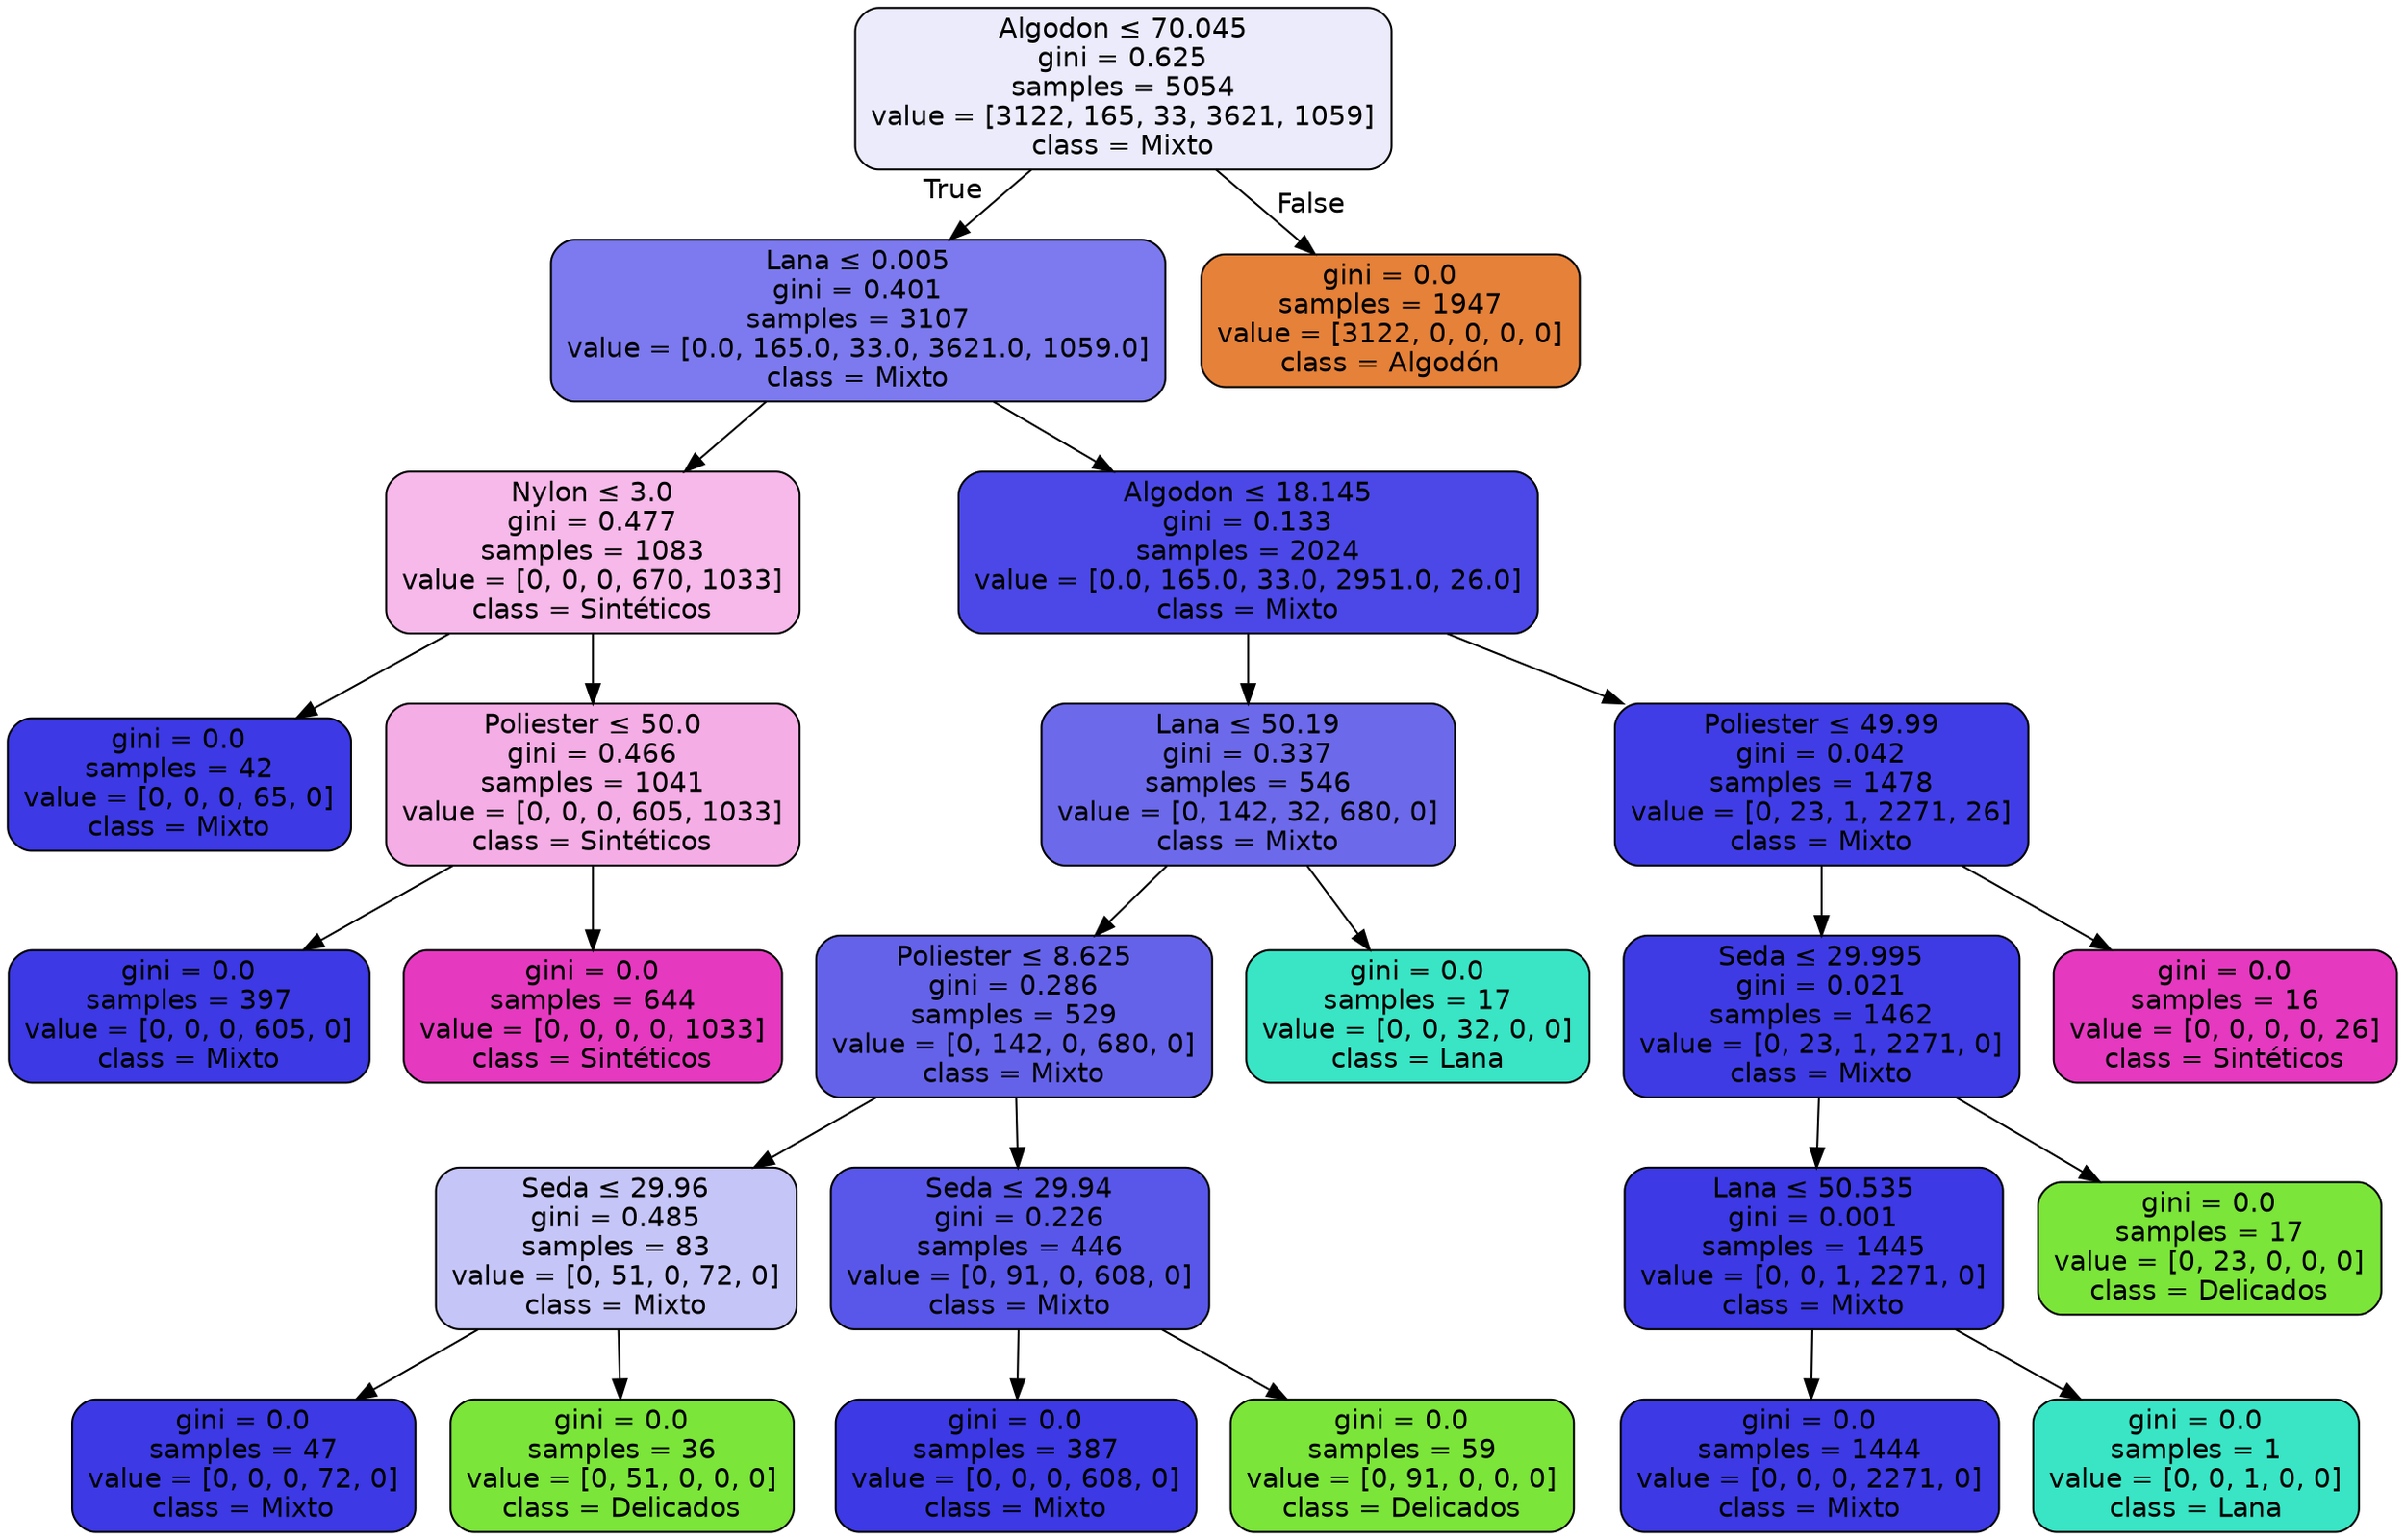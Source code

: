 digraph Tree {
node [shape=box, style="filled, rounded", color="black", fontname="helvetica"] ;
edge [fontname="helvetica"] ;
0 [label=<Algodon &le; 70.045<br/>gini = 0.625<br/>samples = 5054<br/>value = [3122, 165, 33, 3621, 1059]<br/>class = Mixto>, fillcolor="#ebebfc"] ;
1 [label=<Lana &le; 0.005<br/>gini = 0.401<br/>samples = 3107<br/>value = [0.0, 165.0, 33.0, 3621.0, 1059.0]<br/>class = Mixto>, fillcolor="#7c7aee"] ;
0 -> 1 [labeldistance=2.5, labelangle=45, headlabel="True"] ;
2 [label=<Nylon &le; 3.0<br/>gini = 0.477<br/>samples = 1083<br/>value = [0, 0, 0, 670, 1033]<br/>class = Sintéticos>, fillcolor="#f6b9e9"] ;
1 -> 2 ;
3 [label=<gini = 0.0<br/>samples = 42<br/>value = [0, 0, 0, 65, 0]<br/>class = Mixto>, fillcolor="#3c39e5"] ;
2 -> 3 ;
4 [label=<Poliester &le; 50.0<br/>gini = 0.466<br/>samples = 1041<br/>value = [0, 0, 0, 605, 1033]<br/>class = Sintéticos>, fillcolor="#f4ade5"] ;
2 -> 4 ;
5 [label=<gini = 0.0<br/>samples = 397<br/>value = [0, 0, 0, 605, 0]<br/>class = Mixto>, fillcolor="#3c39e5"] ;
4 -> 5 ;
6 [label=<gini = 0.0<br/>samples = 644<br/>value = [0, 0, 0, 0, 1033]<br/>class = Sintéticos>, fillcolor="#e539c0"] ;
4 -> 6 ;
7 [label=<Algodon &le; 18.145<br/>gini = 0.133<br/>samples = 2024<br/>value = [0.0, 165.0, 33.0, 2951.0, 26.0]<br/>class = Mixto>, fillcolor="#4b48e7"] ;
1 -> 7 ;
8 [label=<Lana &le; 50.19<br/>gini = 0.337<br/>samples = 546<br/>value = [0, 142, 32, 680, 0]<br/>class = Mixto>, fillcolor="#6c69eb"] ;
7 -> 8 ;
9 [label=<Poliester &le; 8.625<br/>gini = 0.286<br/>samples = 529<br/>value = [0, 142, 0, 680, 0]<br/>class = Mixto>, fillcolor="#6562ea"] ;
8 -> 9 ;
10 [label=<Seda &le; 29.96<br/>gini = 0.485<br/>samples = 83<br/>value = [0, 51, 0, 72, 0]<br/>class = Mixto>, fillcolor="#c6c5f7"] ;
9 -> 10 ;
11 [label=<gini = 0.0<br/>samples = 47<br/>value = [0, 0, 0, 72, 0]<br/>class = Mixto>, fillcolor="#3c39e5"] ;
10 -> 11 ;
12 [label=<gini = 0.0<br/>samples = 36<br/>value = [0, 51, 0, 0, 0]<br/>class = Delicados>, fillcolor="#7be539"] ;
10 -> 12 ;
13 [label=<Seda &le; 29.94<br/>gini = 0.226<br/>samples = 446<br/>value = [0, 91, 0, 608, 0]<br/>class = Mixto>, fillcolor="#5957e9"] ;
9 -> 13 ;
14 [label=<gini = 0.0<br/>samples = 387<br/>value = [0, 0, 0, 608, 0]<br/>class = Mixto>, fillcolor="#3c39e5"] ;
13 -> 14 ;
15 [label=<gini = 0.0<br/>samples = 59<br/>value = [0, 91, 0, 0, 0]<br/>class = Delicados>, fillcolor="#7be539"] ;
13 -> 15 ;
16 [label=<gini = 0.0<br/>samples = 17<br/>value = [0, 0, 32, 0, 0]<br/>class = Lana>, fillcolor="#39e5c5"] ;
8 -> 16 ;
17 [label=<Poliester &le; 49.99<br/>gini = 0.042<br/>samples = 1478<br/>value = [0, 23, 1, 2271, 26]<br/>class = Mixto>, fillcolor="#403de6"] ;
7 -> 17 ;
18 [label=<Seda &le; 29.995<br/>gini = 0.021<br/>samples = 1462<br/>value = [0, 23, 1, 2271, 0]<br/>class = Mixto>, fillcolor="#3e3be5"] ;
17 -> 18 ;
19 [label=<Lana &le; 50.535<br/>gini = 0.001<br/>samples = 1445<br/>value = [0, 0, 1, 2271, 0]<br/>class = Mixto>, fillcolor="#3c39e5"] ;
18 -> 19 ;
20 [label=<gini = 0.0<br/>samples = 1444<br/>value = [0, 0, 0, 2271, 0]<br/>class = Mixto>, fillcolor="#3c39e5"] ;
19 -> 20 ;
21 [label=<gini = 0.0<br/>samples = 1<br/>value = [0, 0, 1, 0, 0]<br/>class = Lana>, fillcolor="#39e5c5"] ;
19 -> 21 ;
22 [label=<gini = 0.0<br/>samples = 17<br/>value = [0, 23, 0, 0, 0]<br/>class = Delicados>, fillcolor="#7be539"] ;
18 -> 22 ;
23 [label=<gini = 0.0<br/>samples = 16<br/>value = [0, 0, 0, 0, 26]<br/>class = Sintéticos>, fillcolor="#e539c0"] ;
17 -> 23 ;
24 [label=<gini = 0.0<br/>samples = 1947<br/>value = [3122, 0, 0, 0, 0]<br/>class = Algodón>, fillcolor="#e58139"] ;
0 -> 24 [labeldistance=2.5, labelangle=-45, headlabel="False"] ;
}